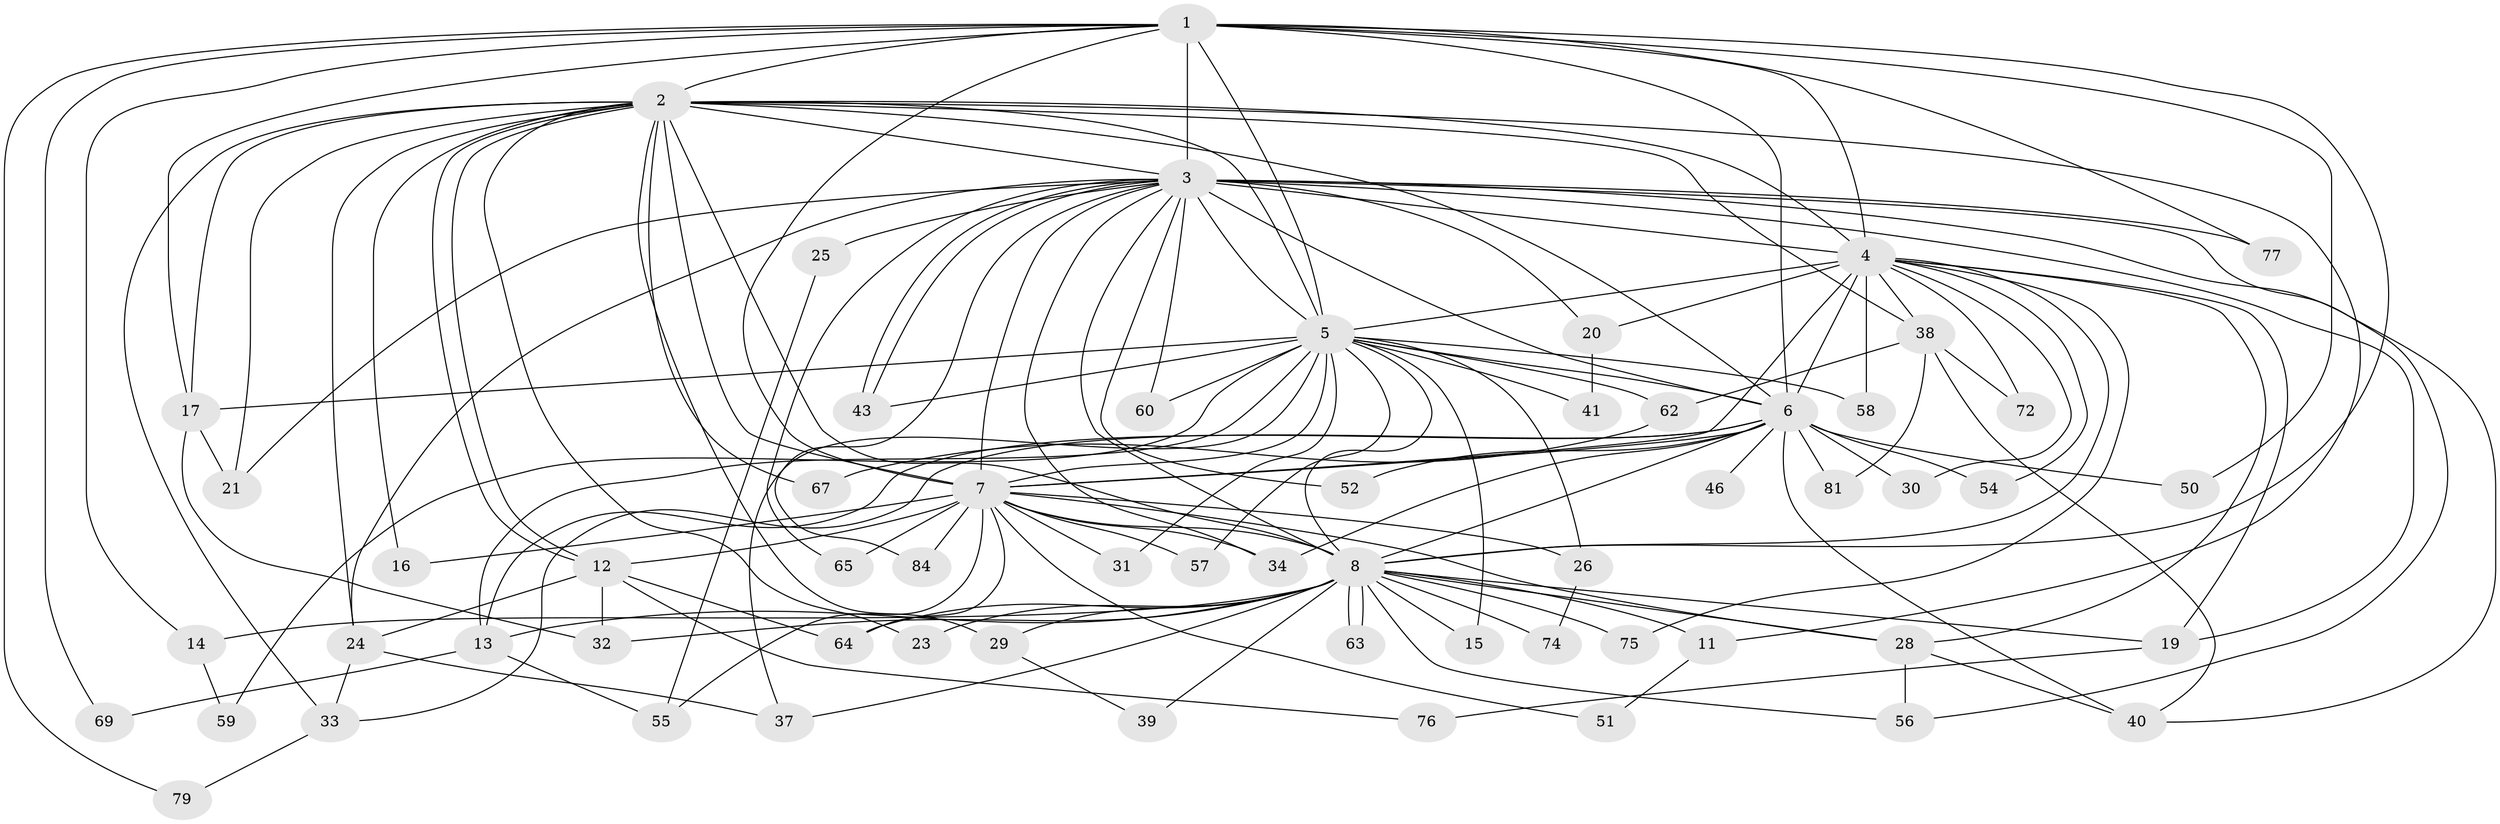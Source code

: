 // original degree distribution, {17: 0.023809523809523808, 22: 0.023809523809523808, 19: 0.023809523809523808, 14: 0.011904761904761904, 21: 0.011904761904761904, 26: 0.011904761904761904, 15: 0.011904761904761904, 3: 0.2261904761904762, 5: 0.05952380952380952, 4: 0.047619047619047616, 2: 0.5357142857142857, 6: 0.011904761904761904}
// Generated by graph-tools (version 1.1) at 2025/41/03/06/25 10:41:39]
// undirected, 60 vertices, 147 edges
graph export_dot {
graph [start="1"]
  node [color=gray90,style=filled];
  1 [super="+48"];
  2 [super="+35"];
  3 [super="+10"];
  4 [super="+78"];
  5 [super="+18"];
  6 [super="+9"];
  7 [super="+80"];
  8 [super="+27"];
  11;
  12 [super="+53"];
  13 [super="+22"];
  14;
  15;
  16;
  17 [super="+47"];
  19 [super="+36"];
  20;
  21 [super="+70"];
  23;
  24;
  25 [super="+82"];
  26;
  28 [super="+45"];
  29;
  30;
  31;
  32 [super="+66"];
  33 [super="+68"];
  34 [super="+44"];
  37 [super="+42"];
  38 [super="+61"];
  39;
  40 [super="+71"];
  41;
  43 [super="+49"];
  46;
  50;
  51;
  52;
  54;
  55;
  56 [super="+73"];
  57;
  58;
  59;
  60;
  62;
  63;
  64 [super="+83"];
  65;
  67;
  69;
  72;
  74;
  75;
  76;
  77;
  79;
  81;
  84;
  1 -- 2;
  1 -- 3 [weight=2];
  1 -- 4;
  1 -- 5;
  1 -- 6 [weight=2];
  1 -- 7;
  1 -- 8;
  1 -- 14;
  1 -- 17;
  1 -- 50;
  1 -- 69;
  1 -- 77;
  1 -- 79;
  2 -- 3 [weight=2];
  2 -- 4;
  2 -- 5 [weight=2];
  2 -- 6 [weight=2];
  2 -- 7;
  2 -- 8;
  2 -- 11;
  2 -- 12;
  2 -- 12;
  2 -- 16;
  2 -- 21;
  2 -- 23;
  2 -- 24;
  2 -- 29;
  2 -- 33;
  2 -- 38;
  2 -- 67;
  2 -- 17;
  3 -- 4 [weight=3];
  3 -- 5 [weight=3];
  3 -- 6 [weight=4];
  3 -- 7 [weight=2];
  3 -- 8 [weight=2];
  3 -- 25 [weight=2];
  3 -- 34;
  3 -- 43;
  3 -- 43;
  3 -- 52;
  3 -- 65;
  3 -- 77;
  3 -- 40;
  3 -- 19;
  3 -- 20;
  3 -- 84;
  3 -- 24;
  3 -- 56;
  3 -- 60;
  3 -- 21;
  4 -- 5;
  4 -- 6 [weight=2];
  4 -- 7;
  4 -- 8;
  4 -- 20;
  4 -- 28;
  4 -- 30;
  4 -- 38;
  4 -- 54;
  4 -- 58;
  4 -- 72;
  4 -- 75;
  4 -- 19;
  5 -- 6 [weight=2];
  5 -- 7;
  5 -- 8;
  5 -- 13;
  5 -- 15;
  5 -- 17;
  5 -- 26;
  5 -- 31;
  5 -- 37;
  5 -- 41;
  5 -- 59;
  5 -- 60;
  5 -- 62;
  5 -- 57;
  5 -- 58;
  5 -- 43;
  6 -- 7 [weight=2];
  6 -- 8 [weight=2];
  6 -- 33;
  6 -- 46 [weight=2];
  6 -- 50;
  6 -- 54;
  6 -- 81;
  6 -- 34;
  6 -- 40;
  6 -- 52;
  6 -- 30;
  6 -- 13;
  7 -- 8;
  7 -- 16;
  7 -- 26;
  7 -- 31;
  7 -- 51;
  7 -- 55;
  7 -- 57;
  7 -- 65;
  7 -- 84;
  7 -- 28;
  7 -- 12;
  7 -- 34;
  7 -- 64;
  8 -- 11;
  8 -- 13;
  8 -- 14 [weight=2];
  8 -- 15;
  8 -- 19;
  8 -- 23;
  8 -- 28;
  8 -- 29;
  8 -- 32;
  8 -- 37;
  8 -- 39;
  8 -- 63;
  8 -- 63;
  8 -- 64;
  8 -- 74;
  8 -- 75;
  8 -- 56;
  11 -- 51;
  12 -- 64;
  12 -- 24;
  12 -- 76;
  12 -- 32;
  13 -- 55;
  13 -- 69;
  14 -- 59;
  17 -- 21;
  17 -- 32;
  19 -- 76;
  20 -- 41;
  24 -- 33;
  24 -- 37;
  25 -- 55;
  26 -- 74;
  28 -- 56;
  28 -- 40;
  29 -- 39;
  33 -- 79;
  38 -- 62;
  38 -- 72;
  38 -- 40;
  38 -- 81;
  62 -- 67;
}
